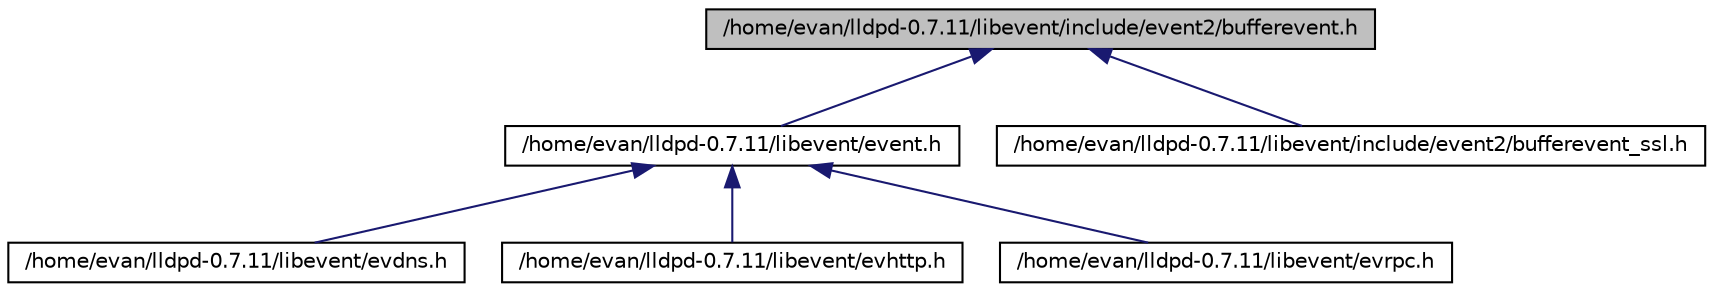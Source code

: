 digraph G
{
  edge [fontname="Helvetica",fontsize="10",labelfontname="Helvetica",labelfontsize="10"];
  node [fontname="Helvetica",fontsize="10",shape=record];
  Node1 [label="/home/evan/lldpd-0.7.11/libevent/include/event2/bufferevent.h",height=0.2,width=0.4,color="black", fillcolor="grey75", style="filled" fontcolor="black"];
  Node1 -> Node2 [dir="back",color="midnightblue",fontsize="10",style="solid",fontname="Helvetica"];
  Node2 [label="/home/evan/lldpd-0.7.11/libevent/event.h",height=0.2,width=0.4,color="black", fillcolor="white", style="filled",URL="$event_8h_source.html"];
  Node2 -> Node3 [dir="back",color="midnightblue",fontsize="10",style="solid",fontname="Helvetica"];
  Node3 [label="/home/evan/lldpd-0.7.11/libevent/evdns.h",height=0.2,width=0.4,color="black", fillcolor="white", style="filled",URL="$evdns_8h.html"];
  Node2 -> Node4 [dir="back",color="midnightblue",fontsize="10",style="solid",fontname="Helvetica"];
  Node4 [label="/home/evan/lldpd-0.7.11/libevent/evhttp.h",height=0.2,width=0.4,color="black", fillcolor="white", style="filled",URL="$evhttp_8h.html"];
  Node2 -> Node5 [dir="back",color="midnightblue",fontsize="10",style="solid",fontname="Helvetica"];
  Node5 [label="/home/evan/lldpd-0.7.11/libevent/evrpc.h",height=0.2,width=0.4,color="black", fillcolor="white", style="filled",URL="$evrpc_8h.html"];
  Node1 -> Node6 [dir="back",color="midnightblue",fontsize="10",style="solid",fontname="Helvetica"];
  Node6 [label="/home/evan/lldpd-0.7.11/libevent/include/event2/bufferevent_ssl.h",height=0.2,width=0.4,color="black", fillcolor="white", style="filled",URL="$bufferevent__ssl_8h.html"];
}
